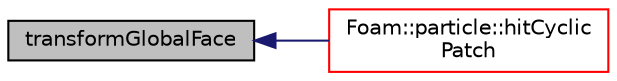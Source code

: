 digraph "transformGlobalFace"
{
  bgcolor="transparent";
  edge [fontname="Helvetica",fontsize="10",labelfontname="Helvetica",labelfontsize="10"];
  node [fontname="Helvetica",fontsize="10",shape=record];
  rankdir="LR";
  Node1 [label="transformGlobalFace",height=0.2,width=0.4,color="black", fillcolor="grey75", style="filled", fontcolor="black"];
  Node1 -> Node2 [dir="back",color="midnightblue",fontsize="10",style="solid",fontname="Helvetica"];
  Node2 [label="Foam::particle::hitCyclic\lPatch",height=0.2,width=0.4,color="red",URL="$a01775.html#a18d4a8f6e9443b58d4ba678034d03d19",tooltip="Overridable function to handle the particle hitting a cyclicPatch. "];
}
